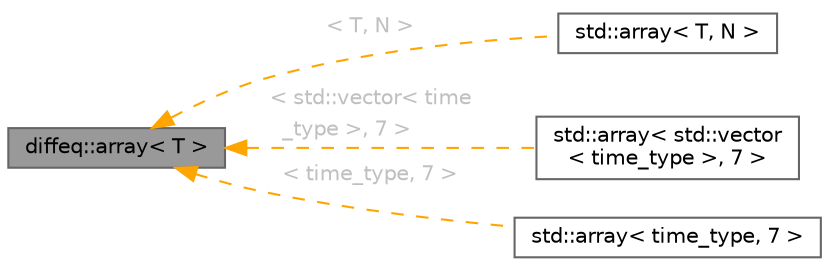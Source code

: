 digraph "diffeq::array&lt; T &gt;"
{
 // LATEX_PDF_SIZE
  bgcolor="transparent";
  edge [fontname=Helvetica,fontsize=10,labelfontname=Helvetica,labelfontsize=10];
  node [fontname=Helvetica,fontsize=10,shape=box,height=0.2,width=0.4];
  rankdir="LR";
  Node1 [id="Node000001",label="diffeq::array\< T \>",height=0.2,width=0.4,color="gray40", fillcolor="grey60", style="filled", fontcolor="black",tooltip="STL class."];
  Node1 -> Node2 [id="edge1_Node000001_Node000002",dir="back",color="orange",style="dashed",tooltip=" ",label=<<TABLE CELLBORDER="0" BORDER="0"><TR><TD VALIGN="top" ALIGN="LEFT" CELLPADDING="1" CELLSPACING="0">&lt; T, N &gt;</TD></TR>
</TABLE>> ,fontcolor="grey" ];
  Node2 [id="Node000002",label="std::array\< T, N \>",height=0.2,width=0.4,color="gray40", fillcolor="white", style="filled",tooltip=" "];
  Node1 -> Node3 [id="edge2_Node000001_Node000003",dir="back",color="orange",style="dashed",tooltip=" ",label=<<TABLE CELLBORDER="0" BORDER="0"><TR><TD VALIGN="top" ALIGN="LEFT" CELLPADDING="1" CELLSPACING="0">&lt; std::vector&lt; time</TD></TR>
<TR><TD VALIGN="top" ALIGN="LEFT" CELLPADDING="1" CELLSPACING="0">&nbsp;&nbsp;_type &gt;, 7 &gt;</TD></TR>
</TABLE>> ,fontcolor="grey" ];
  Node3 [id="Node000003",label="std::array\< std::vector\l\< time_type \>, 7 \>",height=0.2,width=0.4,color="gray40", fillcolor="white", style="filled",tooltip=" "];
  Node1 -> Node4 [id="edge3_Node000001_Node000004",dir="back",color="orange",style="dashed",tooltip=" ",label=<<TABLE CELLBORDER="0" BORDER="0"><TR><TD VALIGN="top" ALIGN="LEFT" CELLPADDING="1" CELLSPACING="0">&lt; time_type, 7 &gt;</TD></TR>
</TABLE>> ,fontcolor="grey" ];
  Node4 [id="Node000004",label="std::array\< time_type, 7 \>",height=0.2,width=0.4,color="gray40", fillcolor="white", style="filled",tooltip=" "];
}
